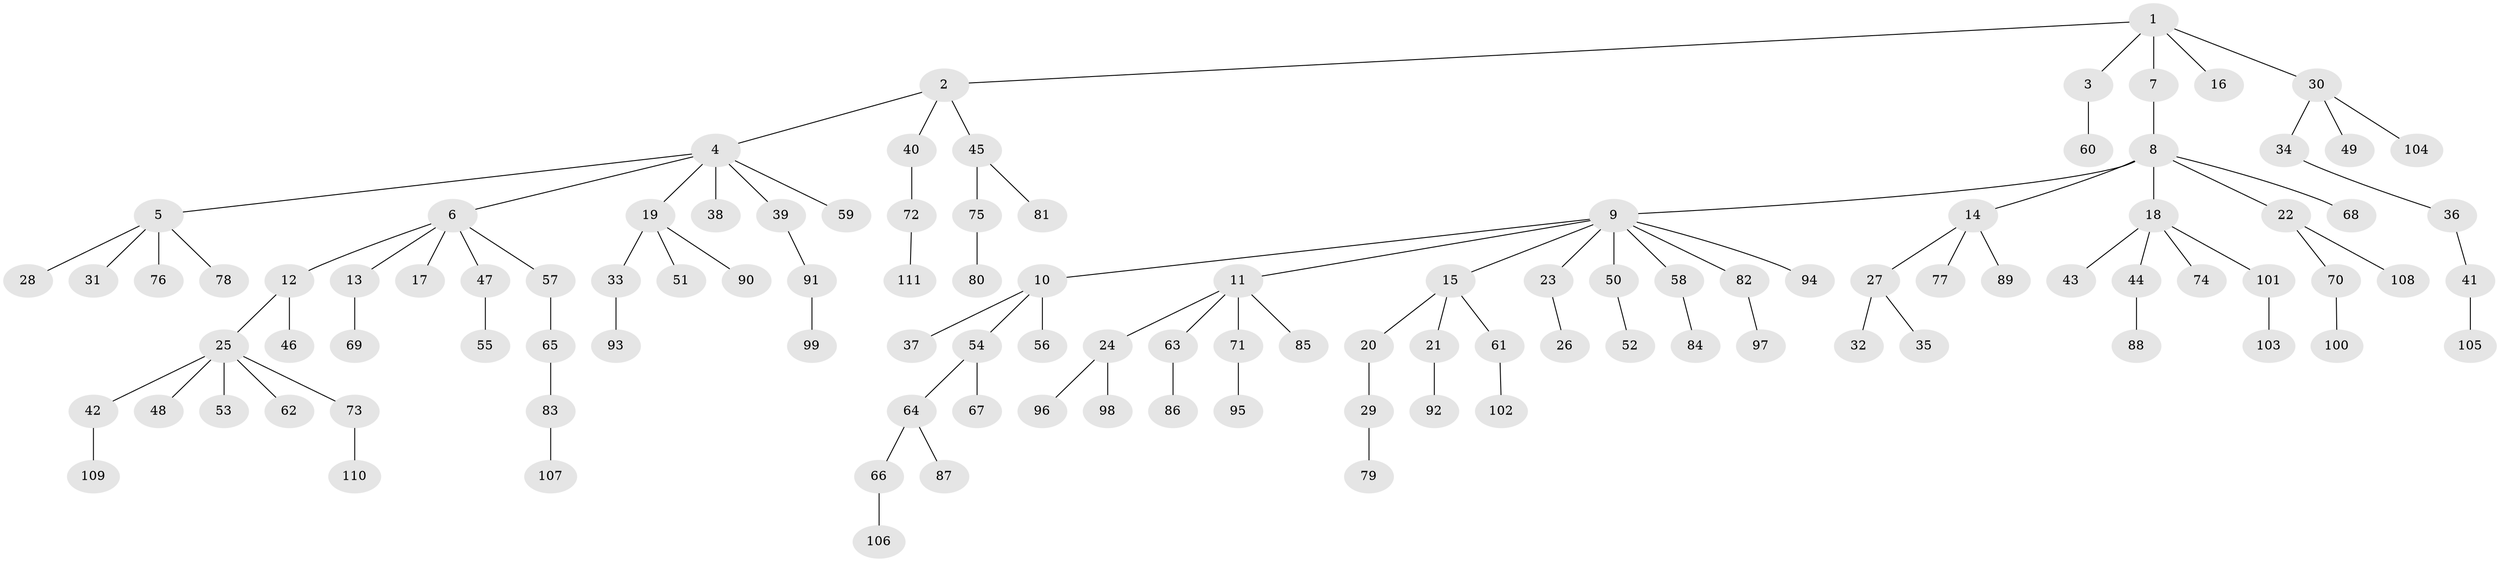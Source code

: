 // coarse degree distribution, {5: 0.07692307692307693, 9: 0.02564102564102564, 4: 0.038461538461538464, 2: 0.16666666666666666, 7: 0.01282051282051282, 1: 0.6282051282051282, 3: 0.05128205128205128}
// Generated by graph-tools (version 1.1) at 2025/24/03/03/25 07:24:06]
// undirected, 111 vertices, 110 edges
graph export_dot {
graph [start="1"]
  node [color=gray90,style=filled];
  1;
  2;
  3;
  4;
  5;
  6;
  7;
  8;
  9;
  10;
  11;
  12;
  13;
  14;
  15;
  16;
  17;
  18;
  19;
  20;
  21;
  22;
  23;
  24;
  25;
  26;
  27;
  28;
  29;
  30;
  31;
  32;
  33;
  34;
  35;
  36;
  37;
  38;
  39;
  40;
  41;
  42;
  43;
  44;
  45;
  46;
  47;
  48;
  49;
  50;
  51;
  52;
  53;
  54;
  55;
  56;
  57;
  58;
  59;
  60;
  61;
  62;
  63;
  64;
  65;
  66;
  67;
  68;
  69;
  70;
  71;
  72;
  73;
  74;
  75;
  76;
  77;
  78;
  79;
  80;
  81;
  82;
  83;
  84;
  85;
  86;
  87;
  88;
  89;
  90;
  91;
  92;
  93;
  94;
  95;
  96;
  97;
  98;
  99;
  100;
  101;
  102;
  103;
  104;
  105;
  106;
  107;
  108;
  109;
  110;
  111;
  1 -- 2;
  1 -- 3;
  1 -- 7;
  1 -- 16;
  1 -- 30;
  2 -- 4;
  2 -- 40;
  2 -- 45;
  3 -- 60;
  4 -- 5;
  4 -- 6;
  4 -- 19;
  4 -- 38;
  4 -- 39;
  4 -- 59;
  5 -- 28;
  5 -- 31;
  5 -- 76;
  5 -- 78;
  6 -- 12;
  6 -- 13;
  6 -- 17;
  6 -- 47;
  6 -- 57;
  7 -- 8;
  8 -- 9;
  8 -- 14;
  8 -- 18;
  8 -- 22;
  8 -- 68;
  9 -- 10;
  9 -- 11;
  9 -- 15;
  9 -- 23;
  9 -- 50;
  9 -- 58;
  9 -- 82;
  9 -- 94;
  10 -- 37;
  10 -- 54;
  10 -- 56;
  11 -- 24;
  11 -- 63;
  11 -- 71;
  11 -- 85;
  12 -- 25;
  12 -- 46;
  13 -- 69;
  14 -- 27;
  14 -- 77;
  14 -- 89;
  15 -- 20;
  15 -- 21;
  15 -- 61;
  18 -- 43;
  18 -- 44;
  18 -- 74;
  18 -- 101;
  19 -- 33;
  19 -- 51;
  19 -- 90;
  20 -- 29;
  21 -- 92;
  22 -- 70;
  22 -- 108;
  23 -- 26;
  24 -- 96;
  24 -- 98;
  25 -- 42;
  25 -- 48;
  25 -- 53;
  25 -- 62;
  25 -- 73;
  27 -- 32;
  27 -- 35;
  29 -- 79;
  30 -- 34;
  30 -- 49;
  30 -- 104;
  33 -- 93;
  34 -- 36;
  36 -- 41;
  39 -- 91;
  40 -- 72;
  41 -- 105;
  42 -- 109;
  44 -- 88;
  45 -- 75;
  45 -- 81;
  47 -- 55;
  50 -- 52;
  54 -- 64;
  54 -- 67;
  57 -- 65;
  58 -- 84;
  61 -- 102;
  63 -- 86;
  64 -- 66;
  64 -- 87;
  65 -- 83;
  66 -- 106;
  70 -- 100;
  71 -- 95;
  72 -- 111;
  73 -- 110;
  75 -- 80;
  82 -- 97;
  83 -- 107;
  91 -- 99;
  101 -- 103;
}
